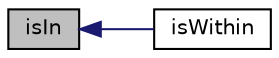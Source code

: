 digraph "isIn"
{
  edge [fontname="Helvetica",fontsize="10",labelfontname="Helvetica",labelfontsize="10"];
  node [fontname="Helvetica",fontsize="10",shape=record];
  rankdir="LR";
  Node1 [label="isIn",height=0.2,width=0.4,color="black", fillcolor="grey75", style="filled" fontcolor="black"];
  Node1 -> Node2 [dir="back",color="midnightblue",fontsize="10",style="solid",fontname="Helvetica"];
  Node2 [label="isWithin",height=0.2,width=0.4,color="black", fillcolor="white", style="filled",URL="$class_simple_realm.html#a99c4268a991058f096dda5bfd70cd4de"];
}
